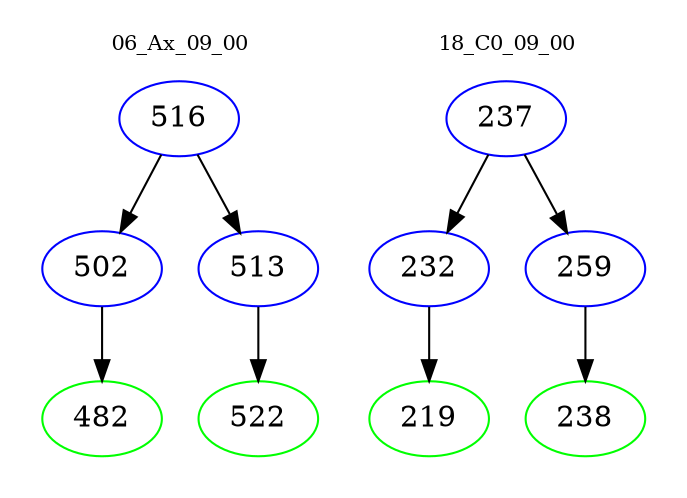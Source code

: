 digraph{
subgraph cluster_0 {
color = white
label = "06_Ax_09_00";
fontsize=10;
T0_516 [label="516", color="blue"]
T0_516 -> T0_502 [color="black"]
T0_502 [label="502", color="blue"]
T0_502 -> T0_482 [color="black"]
T0_482 [label="482", color="green"]
T0_516 -> T0_513 [color="black"]
T0_513 [label="513", color="blue"]
T0_513 -> T0_522 [color="black"]
T0_522 [label="522", color="green"]
}
subgraph cluster_1 {
color = white
label = "18_C0_09_00";
fontsize=10;
T1_237 [label="237", color="blue"]
T1_237 -> T1_232 [color="black"]
T1_232 [label="232", color="blue"]
T1_232 -> T1_219 [color="black"]
T1_219 [label="219", color="green"]
T1_237 -> T1_259 [color="black"]
T1_259 [label="259", color="blue"]
T1_259 -> T1_238 [color="black"]
T1_238 [label="238", color="green"]
}
}
